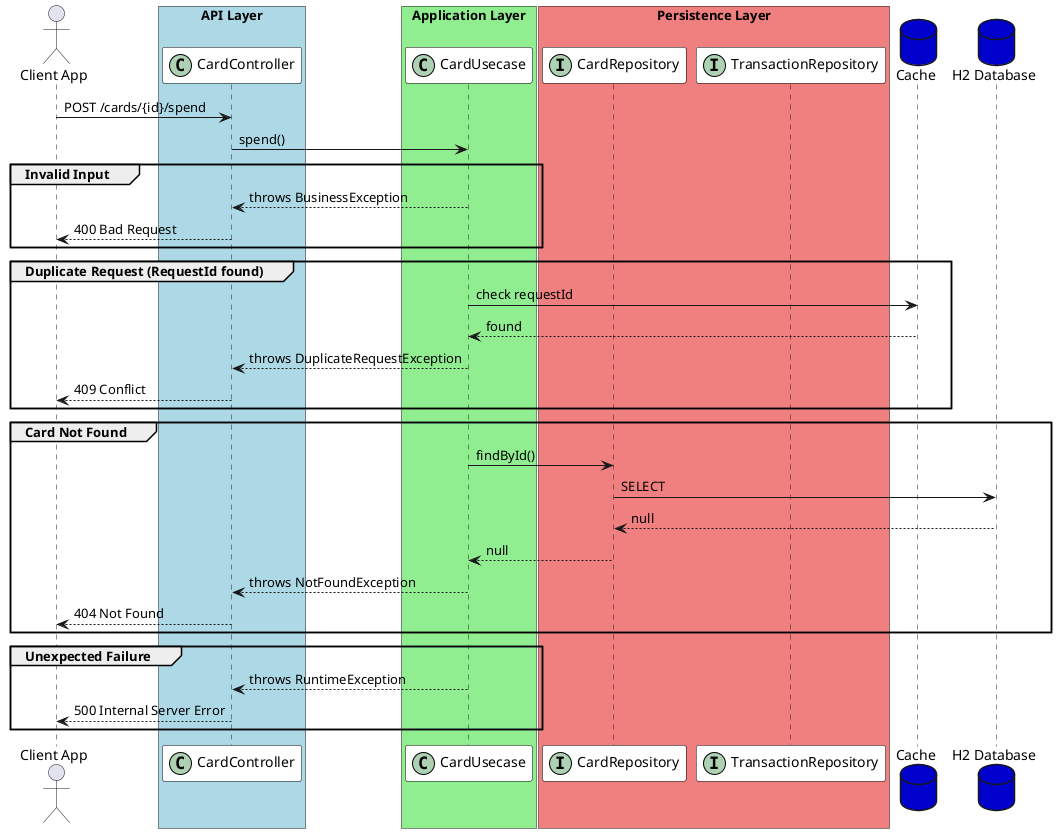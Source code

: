 @startuml
skinparam sequenceParticipantBorderColor Black
skinparam sequenceParticipantBackgroundColor #FFFFFF

actor user as "Client App"

box "API Layer" #LightBlue
participant "CardController" as controller <<(C,#ADD1B2)>>
end box

box "Application Layer" #LightGreen
participant "CardUsecase" as usecase <<(C,#ADD1B2)>>
end box

box "Persistence Layer" #LightCoral
participant "CardRepository" as cardRepo <<(I,#ADD1B2)>>
participant "TransactionRepository" as txRepo <<(I,#ADD1B2)>>
end box

database "Cache" as cache #MediumBlue
database "H2 Database" as db #MediumBlue

user -> controller : POST /cards/{id}/spend
controller -> usecase : spend()

group Invalid Input
  usecase --> controller : throws BusinessException
  controller --> user : 400 Bad Request
end

group Duplicate Request (RequestId found)
  usecase -> cache : check requestId
  cache --> usecase : found
  usecase --> controller : throws DuplicateRequestException
  controller --> user : 409 Conflict
end

group Card Not Found
  usecase -> cardRepo : findById()
  cardRepo -> db : SELECT
  db --> cardRepo : null
  cardRepo --> usecase : null
  usecase --> controller : throws NotFoundException
  controller --> user : 404 Not Found
end

group Unexpected Failure
  usecase --> controller : throws RuntimeException
  controller --> user : 500 Internal Server Error
end
@enduml